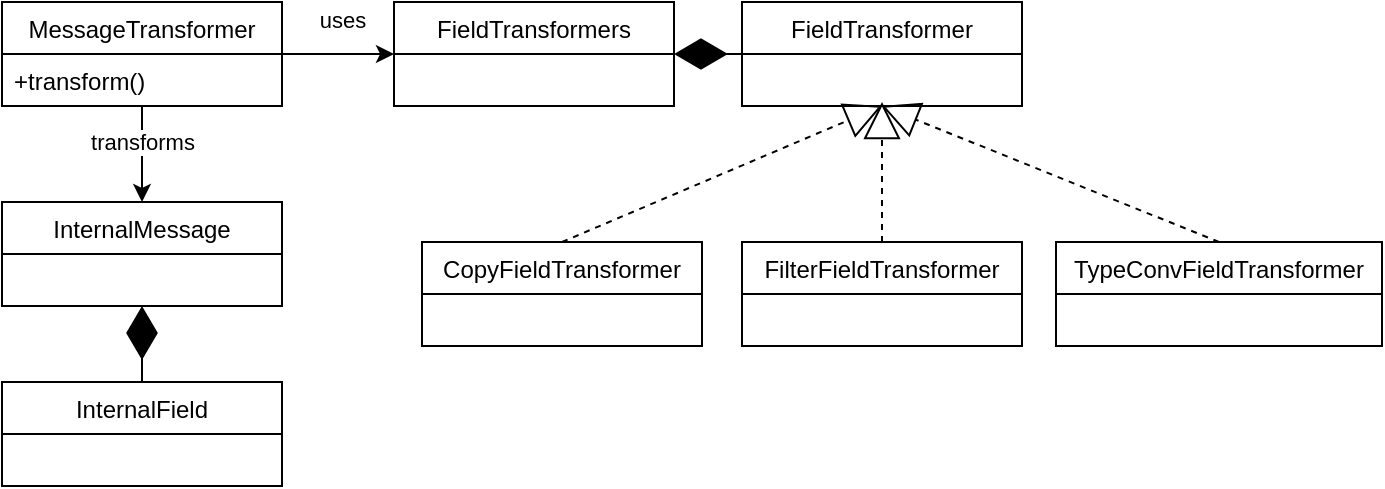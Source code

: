 <mxfile version="22.1.16" type="device">
  <diagram id="Cd6CHKuU7AfQjHvW4sJc" name="Sivu-1">
    <mxGraphModel dx="1242" dy="704" grid="1" gridSize="10" guides="1" tooltips="1" connect="1" arrows="1" fold="1" page="1" pageScale="1" pageWidth="827" pageHeight="1169" math="0" shadow="0">
      <root>
        <mxCell id="0" />
        <mxCell id="1" parent="0" />
        <mxCell id="m_WGN2FNKzuyN2Ya7moo-1" value="FieldTransformers" style="swimlane;fontStyle=0;childLayout=stackLayout;horizontal=1;startSize=26;fillColor=none;horizontalStack=0;resizeParent=1;resizeParentMax=0;resizeLast=0;collapsible=1;marginBottom=0;" parent="1" vertex="1">
          <mxGeometry x="356" y="130" width="140" height="52" as="geometry" />
        </mxCell>
        <mxCell id="m_WGN2FNKzuyN2Ya7moo-5" value="FieldTransformer" style="swimlane;fontStyle=0;childLayout=stackLayout;horizontal=1;startSize=26;fillColor=none;horizontalStack=0;resizeParent=1;resizeParentMax=0;resizeLast=0;collapsible=1;marginBottom=0;" parent="1" vertex="1">
          <mxGeometry x="530" y="130" width="140" height="52" as="geometry" />
        </mxCell>
        <mxCell id="m_WGN2FNKzuyN2Ya7moo-8" value="CopyFieldTransformer" style="swimlane;fontStyle=0;childLayout=stackLayout;horizontal=1;startSize=26;fillColor=none;horizontalStack=0;resizeParent=1;resizeParentMax=0;resizeLast=0;collapsible=1;marginBottom=0;" parent="1" vertex="1">
          <mxGeometry x="370" y="250" width="140" height="52" as="geometry" />
        </mxCell>
        <mxCell id="m_WGN2FNKzuyN2Ya7moo-10" value="FilterFieldTransformer" style="swimlane;fontStyle=0;childLayout=stackLayout;horizontal=1;startSize=26;fillColor=none;horizontalStack=0;resizeParent=1;resizeParentMax=0;resizeLast=0;collapsible=1;marginBottom=0;" parent="1" vertex="1">
          <mxGeometry x="530" y="250" width="140" height="52" as="geometry" />
        </mxCell>
        <mxCell id="m_WGN2FNKzuyN2Ya7moo-12" value="TypeConvFieldTransformer" style="swimlane;fontStyle=0;childLayout=stackLayout;horizontal=1;startSize=26;fillColor=none;horizontalStack=0;resizeParent=1;resizeParentMax=0;resizeLast=0;collapsible=1;marginBottom=0;" parent="1" vertex="1">
          <mxGeometry x="687" y="250" width="163" height="52" as="geometry" />
        </mxCell>
        <mxCell id="m_WGN2FNKzuyN2Ya7moo-21" style="edgeStyle=orthogonalEdgeStyle;rounded=0;orthogonalLoop=1;jettySize=auto;html=1;exitX=0.5;exitY=1;exitDx=0;exitDy=0;entryX=0.5;entryY=0;entryDx=0;entryDy=0;" parent="1" source="m_WGN2FNKzuyN2Ya7moo-15" target="m_WGN2FNKzuyN2Ya7moo-17" edge="1">
          <mxGeometry relative="1" as="geometry" />
        </mxCell>
        <mxCell id="m_WGN2FNKzuyN2Ya7moo-22" value="transforms" style="edgeLabel;html=1;align=center;verticalAlign=middle;resizable=0;points=[];" parent="m_WGN2FNKzuyN2Ya7moo-21" vertex="1" connectable="0">
          <mxGeometry x="0.167" relative="1" as="geometry">
            <mxPoint y="-10" as="offset" />
          </mxGeometry>
        </mxCell>
        <mxCell id="m_WGN2FNKzuyN2Ya7moo-23" value="uses" style="edgeStyle=orthogonalEdgeStyle;rounded=0;orthogonalLoop=1;jettySize=auto;html=1;exitX=1;exitY=0.25;exitDx=0;exitDy=0;entryX=0;entryY=0.25;entryDx=0;entryDy=0;" parent="1" edge="1">
          <mxGeometry x="0.071" y="17" relative="1" as="geometry">
            <mxPoint x="300" y="156" as="sourcePoint" />
            <mxPoint x="356" y="156" as="targetPoint" />
            <mxPoint as="offset" />
          </mxGeometry>
        </mxCell>
        <mxCell id="m_WGN2FNKzuyN2Ya7moo-15" value="MessageTransformer" style="swimlane;fontStyle=0;childLayout=stackLayout;horizontal=1;startSize=26;fillColor=none;horizontalStack=0;resizeParent=1;resizeParentMax=0;resizeLast=0;collapsible=1;marginBottom=0;" parent="1" vertex="1">
          <mxGeometry x="160" y="130" width="140" height="52" as="geometry" />
        </mxCell>
        <mxCell id="m_WGN2FNKzuyN2Ya7moo-16" value="+transform()" style="text;strokeColor=none;fillColor=none;align=left;verticalAlign=top;spacingLeft=4;spacingRight=4;overflow=hidden;rotatable=0;points=[[0,0.5],[1,0.5]];portConstraint=eastwest;" parent="m_WGN2FNKzuyN2Ya7moo-15" vertex="1">
          <mxGeometry y="26" width="140" height="26" as="geometry" />
        </mxCell>
        <mxCell id="m_WGN2FNKzuyN2Ya7moo-17" value="InternalMessage" style="swimlane;fontStyle=0;childLayout=stackLayout;horizontal=1;startSize=26;fillColor=none;horizontalStack=0;resizeParent=1;resizeParentMax=0;resizeLast=0;collapsible=1;marginBottom=0;" parent="1" vertex="1">
          <mxGeometry x="160" y="230" width="140" height="52" as="geometry" />
        </mxCell>
        <mxCell id="m_WGN2FNKzuyN2Ya7moo-19" value="InternalField" style="swimlane;fontStyle=0;childLayout=stackLayout;horizontal=1;startSize=26;fillColor=none;horizontalStack=0;resizeParent=1;resizeParentMax=0;resizeLast=0;collapsible=1;marginBottom=0;" parent="1" vertex="1">
          <mxGeometry x="160" y="320" width="140" height="52" as="geometry" />
        </mxCell>
        <mxCell id="m_WGN2FNKzuyN2Ya7moo-24" value="" style="endArrow=diamondThin;endFill=1;endSize=24;html=1;rounded=0;entryX=0.5;entryY=1;entryDx=0;entryDy=0;exitX=0.5;exitY=0;exitDx=0;exitDy=0;" parent="1" source="m_WGN2FNKzuyN2Ya7moo-19" target="m_WGN2FNKzuyN2Ya7moo-17" edge="1">
          <mxGeometry width="160" relative="1" as="geometry">
            <mxPoint x="330" y="360" as="sourcePoint" />
            <mxPoint x="490" y="360" as="targetPoint" />
          </mxGeometry>
        </mxCell>
        <mxCell id="m_WGN2FNKzuyN2Ya7moo-25" value="" style="endArrow=diamondThin;endFill=1;endSize=24;html=1;rounded=0;entryX=1;entryY=0.5;entryDx=0;entryDy=0;exitX=0;exitY=0.5;exitDx=0;exitDy=0;" parent="1" source="m_WGN2FNKzuyN2Ya7moo-5" target="m_WGN2FNKzuyN2Ya7moo-1" edge="1">
          <mxGeometry width="160" relative="1" as="geometry">
            <mxPoint x="330" y="360" as="sourcePoint" />
            <mxPoint x="490" y="360" as="targetPoint" />
          </mxGeometry>
        </mxCell>
        <mxCell id="m_WGN2FNKzuyN2Ya7moo-26" value="" style="endArrow=block;endSize=16;endFill=0;html=1;rounded=0;entryX=0.5;entryY=1;entryDx=0;entryDy=0;exitX=0.5;exitY=0;exitDx=0;exitDy=0;dashed=1;" parent="1" source="m_WGN2FNKzuyN2Ya7moo-8" target="m_WGN2FNKzuyN2Ya7moo-5" edge="1">
          <mxGeometry width="160" relative="1" as="geometry">
            <mxPoint x="330" y="360" as="sourcePoint" />
            <mxPoint x="490" y="360" as="targetPoint" />
          </mxGeometry>
        </mxCell>
        <mxCell id="m_WGN2FNKzuyN2Ya7moo-27" value="" style="endArrow=block;endSize=16;endFill=0;html=1;rounded=0;exitX=0.5;exitY=0;exitDx=0;exitDy=0;dashed=1;" parent="1" source="m_WGN2FNKzuyN2Ya7moo-10" edge="1">
          <mxGeometry width="160" relative="1" as="geometry">
            <mxPoint x="330" y="360" as="sourcePoint" />
            <mxPoint x="600" y="180" as="targetPoint" />
          </mxGeometry>
        </mxCell>
        <mxCell id="m_WGN2FNKzuyN2Ya7moo-28" value="" style="endArrow=block;endSize=16;endFill=0;html=1;rounded=0;entryX=0.5;entryY=1;entryDx=0;entryDy=0;exitX=0.5;exitY=0;exitDx=0;exitDy=0;dashed=1;" parent="1" source="m_WGN2FNKzuyN2Ya7moo-12" target="m_WGN2FNKzuyN2Ya7moo-5" edge="1">
          <mxGeometry width="160" relative="1" as="geometry">
            <mxPoint x="330" y="360" as="sourcePoint" />
            <mxPoint x="490" y="360" as="targetPoint" />
          </mxGeometry>
        </mxCell>
      </root>
    </mxGraphModel>
  </diagram>
</mxfile>
